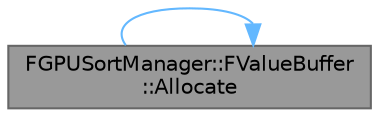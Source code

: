 digraph "FGPUSortManager::FValueBuffer::Allocate"
{
 // INTERACTIVE_SVG=YES
 // LATEX_PDF_SIZE
  bgcolor="transparent";
  edge [fontname=Helvetica,fontsize=10,labelfontname=Helvetica,labelfontsize=10];
  node [fontname=Helvetica,fontsize=10,shape=box,height=0.2,width=0.4];
  rankdir="LR";
  Node1 [id="Node000001",label="FGPUSortManager::FValueBuffer\l::Allocate",height=0.2,width=0.4,color="gray40", fillcolor="grey60", style="filled", fontcolor="black",tooltip="Allocate some space into the buffer."];
  Node1 -> Node1 [id="edge1_Node000001_Node000001",color="steelblue1",style="solid",tooltip=" "];
}
